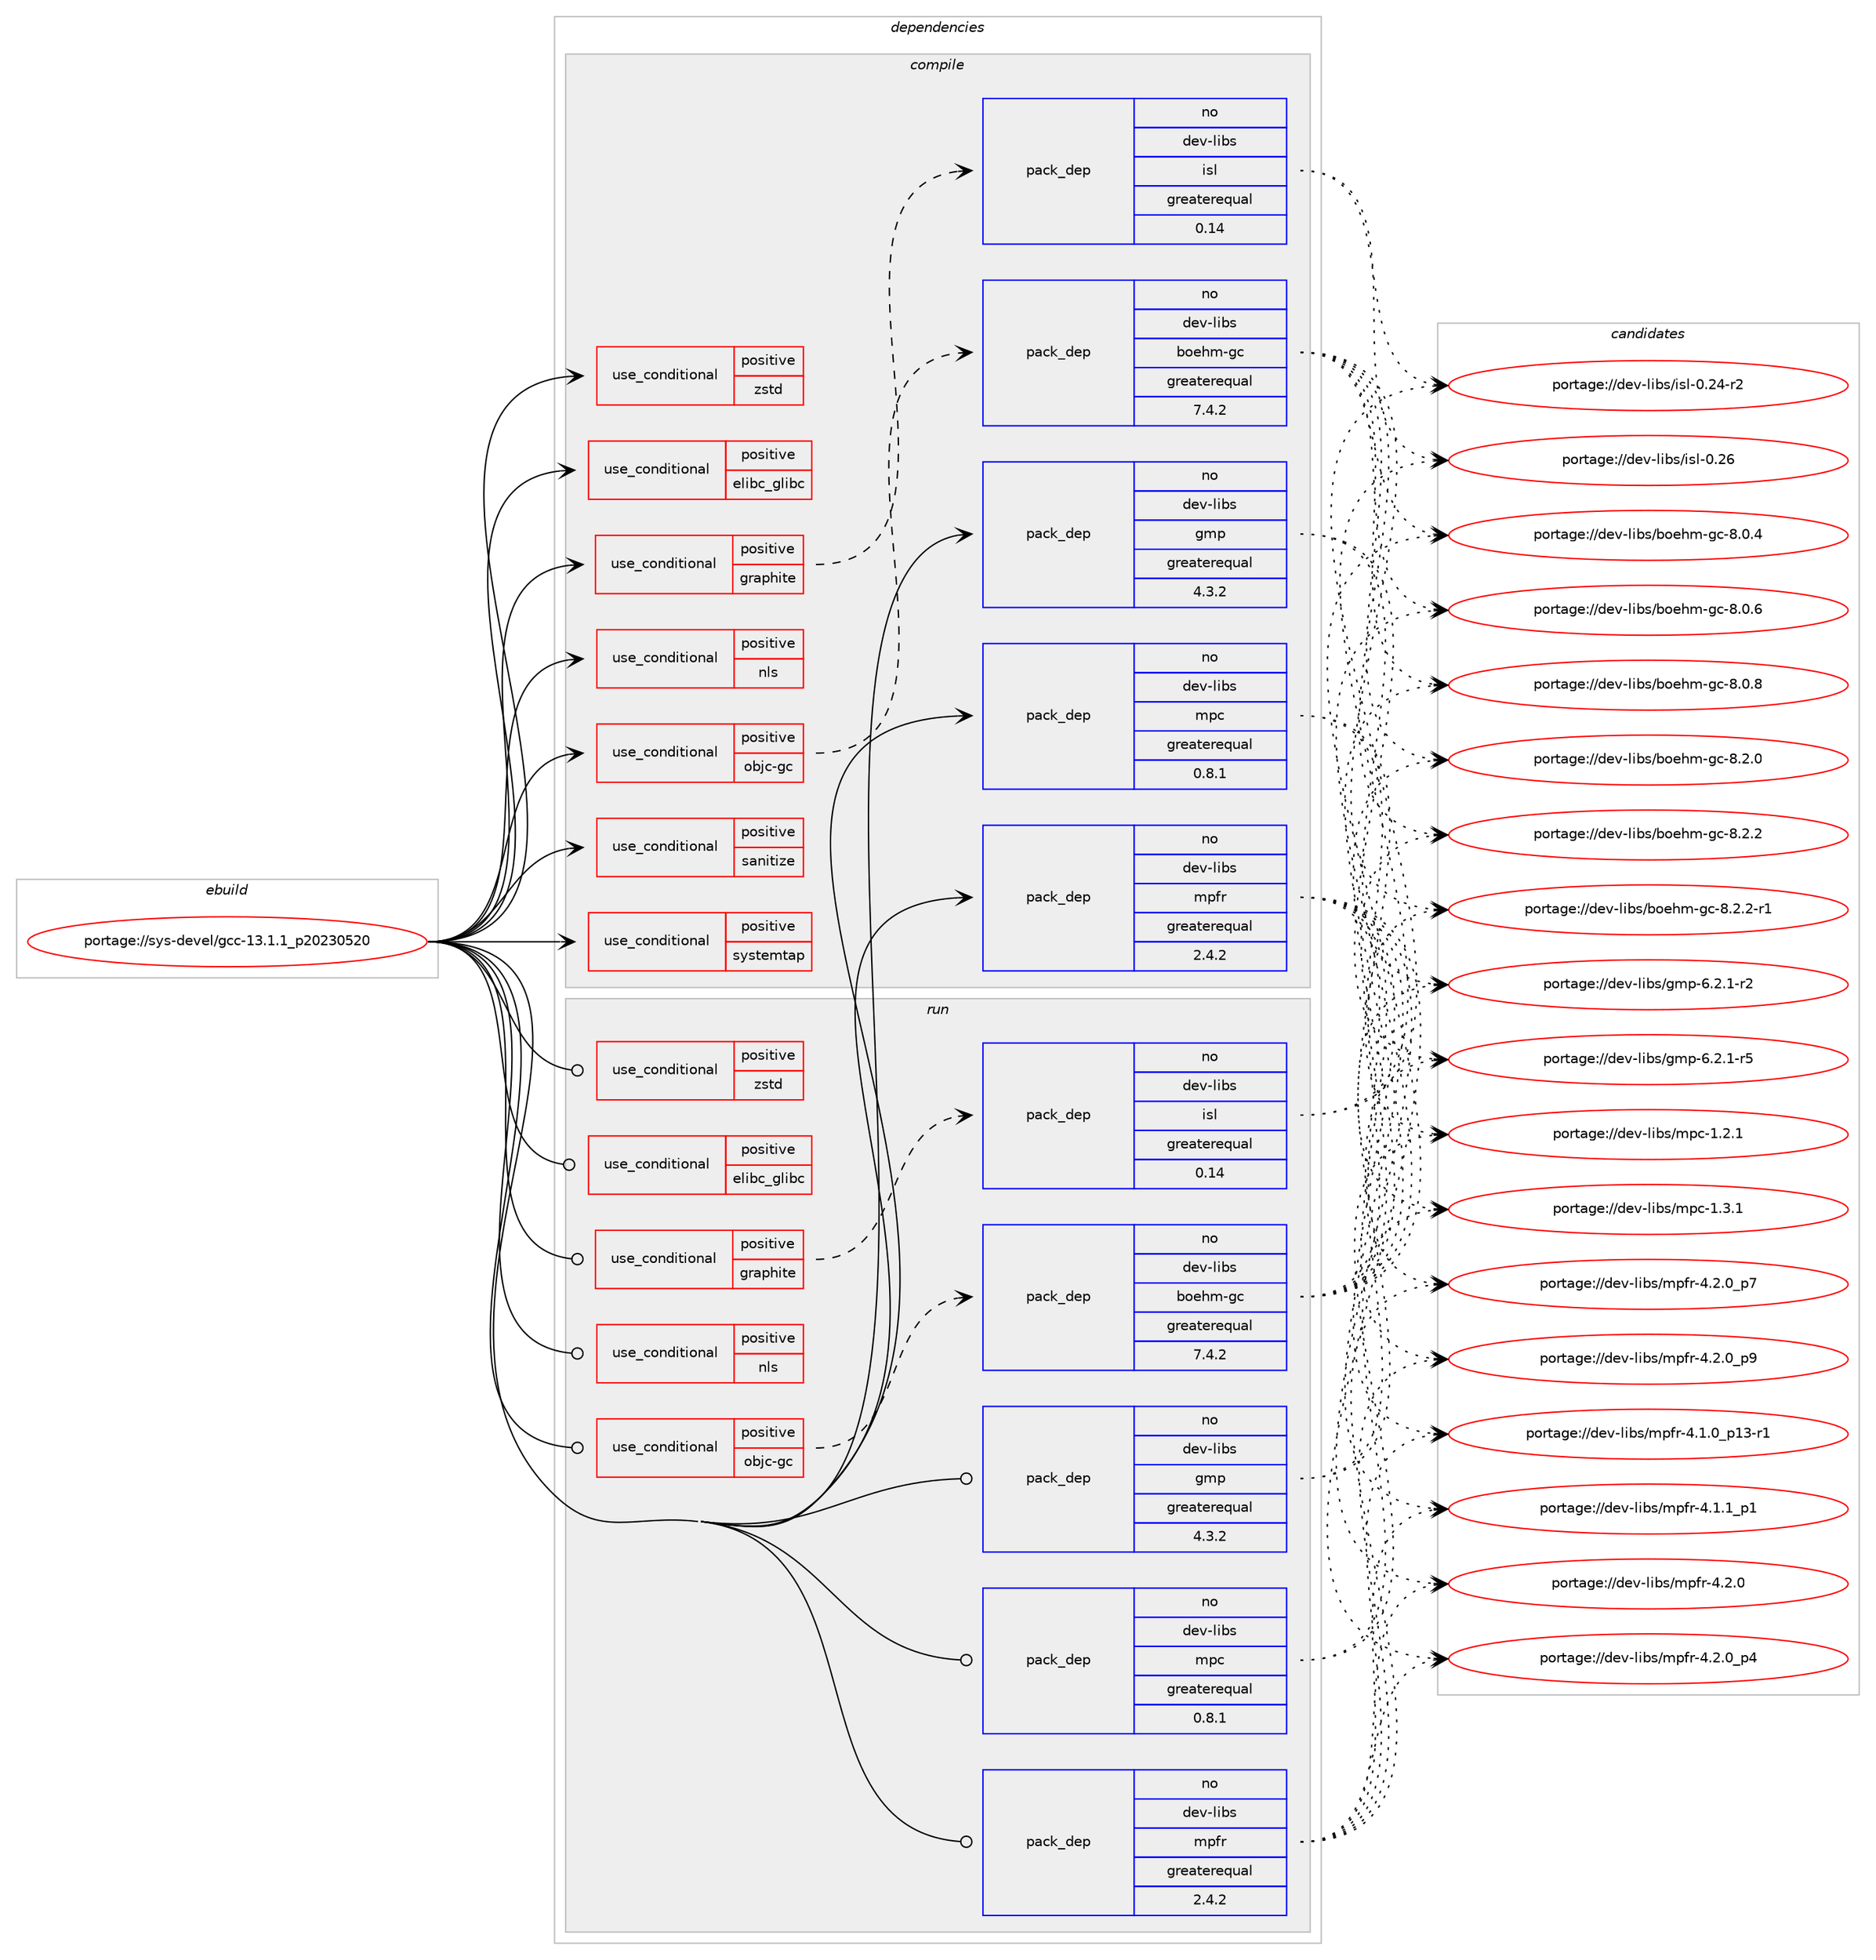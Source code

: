 digraph prolog {

# *************
# Graph options
# *************

newrank=true;
concentrate=true;
compound=true;
graph [rankdir=LR,fontname=Helvetica,fontsize=10,ranksep=1.5];#, ranksep=2.5, nodesep=0.2];
edge  [arrowhead=vee];
node  [fontname=Helvetica,fontsize=10];

# **********
# The ebuild
# **********

subgraph cluster_leftcol {
color=gray;
rank=same;
label=<<i>ebuild</i>>;
id [label="portage://sys-devel/gcc-13.1.1_p20230520", color=red, width=4, href="../sys-devel/gcc-13.1.1_p20230520.svg"];
}

# ****************
# The dependencies
# ****************

subgraph cluster_midcol {
color=gray;
label=<<i>dependencies</i>>;
subgraph cluster_compile {
fillcolor="#eeeeee";
style=filled;
label=<<i>compile</i>>;
subgraph cond1897 {
dependency3105 [label=<<TABLE BORDER="0" CELLBORDER="1" CELLSPACING="0" CELLPADDING="4"><TR><TD ROWSPAN="3" CELLPADDING="10">use_conditional</TD></TR><TR><TD>positive</TD></TR><TR><TD>elibc_glibc</TD></TR></TABLE>>, shape=none, color=red];
# *** BEGIN UNKNOWN DEPENDENCY TYPE (TODO) ***
# dependency3105 -> package_dependency(portage://sys-devel/gcc-13.1.1_p20230520,install,no,sys-libs,glibc,none,[,,],[],[use(optenable(cet),negative)])
# *** END UNKNOWN DEPENDENCY TYPE (TODO) ***

}
id:e -> dependency3105:w [weight=20,style="solid",arrowhead="vee"];
subgraph cond1898 {
dependency3106 [label=<<TABLE BORDER="0" CELLBORDER="1" CELLSPACING="0" CELLPADDING="4"><TR><TD ROWSPAN="3" CELLPADDING="10">use_conditional</TD></TR><TR><TD>positive</TD></TR><TR><TD>graphite</TD></TR></TABLE>>, shape=none, color=red];
subgraph pack1187 {
dependency3107 [label=<<TABLE BORDER="0" CELLBORDER="1" CELLSPACING="0" CELLPADDING="4" WIDTH="220"><TR><TD ROWSPAN="6" CELLPADDING="30">pack_dep</TD></TR><TR><TD WIDTH="110">no</TD></TR><TR><TD>dev-libs</TD></TR><TR><TD>isl</TD></TR><TR><TD>greaterequal</TD></TR><TR><TD>0.14</TD></TR></TABLE>>, shape=none, color=blue];
}
dependency3106:e -> dependency3107:w [weight=20,style="dashed",arrowhead="vee"];
}
id:e -> dependency3106:w [weight=20,style="solid",arrowhead="vee"];
subgraph cond1899 {
dependency3108 [label=<<TABLE BORDER="0" CELLBORDER="1" CELLSPACING="0" CELLPADDING="4"><TR><TD ROWSPAN="3" CELLPADDING="10">use_conditional</TD></TR><TR><TD>positive</TD></TR><TR><TD>nls</TD></TR></TABLE>>, shape=none, color=red];
# *** BEGIN UNKNOWN DEPENDENCY TYPE (TODO) ***
# dependency3108 -> package_dependency(portage://sys-devel/gcc-13.1.1_p20230520,install,no,virtual,libintl,none,[,,],[],[])
# *** END UNKNOWN DEPENDENCY TYPE (TODO) ***

}
id:e -> dependency3108:w [weight=20,style="solid",arrowhead="vee"];
subgraph cond1900 {
dependency3109 [label=<<TABLE BORDER="0" CELLBORDER="1" CELLSPACING="0" CELLPADDING="4"><TR><TD ROWSPAN="3" CELLPADDING="10">use_conditional</TD></TR><TR><TD>positive</TD></TR><TR><TD>objc-gc</TD></TR></TABLE>>, shape=none, color=red];
subgraph pack1188 {
dependency3110 [label=<<TABLE BORDER="0" CELLBORDER="1" CELLSPACING="0" CELLPADDING="4" WIDTH="220"><TR><TD ROWSPAN="6" CELLPADDING="30">pack_dep</TD></TR><TR><TD WIDTH="110">no</TD></TR><TR><TD>dev-libs</TD></TR><TR><TD>boehm-gc</TD></TR><TR><TD>greaterequal</TD></TR><TR><TD>7.4.2</TD></TR></TABLE>>, shape=none, color=blue];
}
dependency3109:e -> dependency3110:w [weight=20,style="dashed",arrowhead="vee"];
}
id:e -> dependency3109:w [weight=20,style="solid",arrowhead="vee"];
subgraph cond1901 {
dependency3111 [label=<<TABLE BORDER="0" CELLBORDER="1" CELLSPACING="0" CELLPADDING="4"><TR><TD ROWSPAN="3" CELLPADDING="10">use_conditional</TD></TR><TR><TD>positive</TD></TR><TR><TD>sanitize</TD></TR></TABLE>>, shape=none, color=red];
# *** BEGIN UNKNOWN DEPENDENCY TYPE (TODO) ***
# dependency3111 -> package_dependency(portage://sys-devel/gcc-13.1.1_p20230520,install,no,virtual,libcrypt,none,[,,],[],[])
# *** END UNKNOWN DEPENDENCY TYPE (TODO) ***

}
id:e -> dependency3111:w [weight=20,style="solid",arrowhead="vee"];
subgraph cond1902 {
dependency3112 [label=<<TABLE BORDER="0" CELLBORDER="1" CELLSPACING="0" CELLPADDING="4"><TR><TD ROWSPAN="3" CELLPADDING="10">use_conditional</TD></TR><TR><TD>positive</TD></TR><TR><TD>systemtap</TD></TR></TABLE>>, shape=none, color=red];
# *** BEGIN UNKNOWN DEPENDENCY TYPE (TODO) ***
# dependency3112 -> package_dependency(portage://sys-devel/gcc-13.1.1_p20230520,install,no,dev-util,systemtap,none,[,,],[],[])
# *** END UNKNOWN DEPENDENCY TYPE (TODO) ***

}
id:e -> dependency3112:w [weight=20,style="solid",arrowhead="vee"];
subgraph cond1903 {
dependency3113 [label=<<TABLE BORDER="0" CELLBORDER="1" CELLSPACING="0" CELLPADDING="4"><TR><TD ROWSPAN="3" CELLPADDING="10">use_conditional</TD></TR><TR><TD>positive</TD></TR><TR><TD>zstd</TD></TR></TABLE>>, shape=none, color=red];
# *** BEGIN UNKNOWN DEPENDENCY TYPE (TODO) ***
# dependency3113 -> package_dependency(portage://sys-devel/gcc-13.1.1_p20230520,install,no,app-arch,zstd,none,[,,],any_same_slot,[])
# *** END UNKNOWN DEPENDENCY TYPE (TODO) ***

}
id:e -> dependency3113:w [weight=20,style="solid",arrowhead="vee"];
subgraph pack1189 {
dependency3114 [label=<<TABLE BORDER="0" CELLBORDER="1" CELLSPACING="0" CELLPADDING="4" WIDTH="220"><TR><TD ROWSPAN="6" CELLPADDING="30">pack_dep</TD></TR><TR><TD WIDTH="110">no</TD></TR><TR><TD>dev-libs</TD></TR><TR><TD>gmp</TD></TR><TR><TD>greaterequal</TD></TR><TR><TD>4.3.2</TD></TR></TABLE>>, shape=none, color=blue];
}
id:e -> dependency3114:w [weight=20,style="solid",arrowhead="vee"];
subgraph pack1190 {
dependency3115 [label=<<TABLE BORDER="0" CELLBORDER="1" CELLSPACING="0" CELLPADDING="4" WIDTH="220"><TR><TD ROWSPAN="6" CELLPADDING="30">pack_dep</TD></TR><TR><TD WIDTH="110">no</TD></TR><TR><TD>dev-libs</TD></TR><TR><TD>mpc</TD></TR><TR><TD>greaterequal</TD></TR><TR><TD>0.8.1</TD></TR></TABLE>>, shape=none, color=blue];
}
id:e -> dependency3115:w [weight=20,style="solid",arrowhead="vee"];
subgraph pack1191 {
dependency3116 [label=<<TABLE BORDER="0" CELLBORDER="1" CELLSPACING="0" CELLPADDING="4" WIDTH="220"><TR><TD ROWSPAN="6" CELLPADDING="30">pack_dep</TD></TR><TR><TD WIDTH="110">no</TD></TR><TR><TD>dev-libs</TD></TR><TR><TD>mpfr</TD></TR><TR><TD>greaterequal</TD></TR><TR><TD>2.4.2</TD></TR></TABLE>>, shape=none, color=blue];
}
id:e -> dependency3116:w [weight=20,style="solid",arrowhead="vee"];
# *** BEGIN UNKNOWN DEPENDENCY TYPE (TODO) ***
# id -> package_dependency(portage://sys-devel/gcc-13.1.1_p20230520,install,no,sys-libs,zlib,none,[,,],[],[])
# *** END UNKNOWN DEPENDENCY TYPE (TODO) ***

# *** BEGIN UNKNOWN DEPENDENCY TYPE (TODO) ***
# id -> package_dependency(portage://sys-devel/gcc-13.1.1_p20230520,install,no,virtual,libiconv,none,[,,],[],[])
# *** END UNKNOWN DEPENDENCY TYPE (TODO) ***

}
subgraph cluster_compileandrun {
fillcolor="#eeeeee";
style=filled;
label=<<i>compile and run</i>>;
}
subgraph cluster_run {
fillcolor="#eeeeee";
style=filled;
label=<<i>run</i>>;
subgraph cond1904 {
dependency3117 [label=<<TABLE BORDER="0" CELLBORDER="1" CELLSPACING="0" CELLPADDING="4"><TR><TD ROWSPAN="3" CELLPADDING="10">use_conditional</TD></TR><TR><TD>positive</TD></TR><TR><TD>elibc_glibc</TD></TR></TABLE>>, shape=none, color=red];
# *** BEGIN UNKNOWN DEPENDENCY TYPE (TODO) ***
# dependency3117 -> package_dependency(portage://sys-devel/gcc-13.1.1_p20230520,run,no,sys-libs,glibc,none,[,,],[],[use(optenable(cet),negative)])
# *** END UNKNOWN DEPENDENCY TYPE (TODO) ***

}
id:e -> dependency3117:w [weight=20,style="solid",arrowhead="odot"];
subgraph cond1905 {
dependency3118 [label=<<TABLE BORDER="0" CELLBORDER="1" CELLSPACING="0" CELLPADDING="4"><TR><TD ROWSPAN="3" CELLPADDING="10">use_conditional</TD></TR><TR><TD>positive</TD></TR><TR><TD>graphite</TD></TR></TABLE>>, shape=none, color=red];
subgraph pack1192 {
dependency3119 [label=<<TABLE BORDER="0" CELLBORDER="1" CELLSPACING="0" CELLPADDING="4" WIDTH="220"><TR><TD ROWSPAN="6" CELLPADDING="30">pack_dep</TD></TR><TR><TD WIDTH="110">no</TD></TR><TR><TD>dev-libs</TD></TR><TR><TD>isl</TD></TR><TR><TD>greaterequal</TD></TR><TR><TD>0.14</TD></TR></TABLE>>, shape=none, color=blue];
}
dependency3118:e -> dependency3119:w [weight=20,style="dashed",arrowhead="vee"];
}
id:e -> dependency3118:w [weight=20,style="solid",arrowhead="odot"];
subgraph cond1906 {
dependency3120 [label=<<TABLE BORDER="0" CELLBORDER="1" CELLSPACING="0" CELLPADDING="4"><TR><TD ROWSPAN="3" CELLPADDING="10">use_conditional</TD></TR><TR><TD>positive</TD></TR><TR><TD>nls</TD></TR></TABLE>>, shape=none, color=red];
# *** BEGIN UNKNOWN DEPENDENCY TYPE (TODO) ***
# dependency3120 -> package_dependency(portage://sys-devel/gcc-13.1.1_p20230520,run,no,virtual,libintl,none,[,,],[],[])
# *** END UNKNOWN DEPENDENCY TYPE (TODO) ***

}
id:e -> dependency3120:w [weight=20,style="solid",arrowhead="odot"];
subgraph cond1907 {
dependency3121 [label=<<TABLE BORDER="0" CELLBORDER="1" CELLSPACING="0" CELLPADDING="4"><TR><TD ROWSPAN="3" CELLPADDING="10">use_conditional</TD></TR><TR><TD>positive</TD></TR><TR><TD>objc-gc</TD></TR></TABLE>>, shape=none, color=red];
subgraph pack1193 {
dependency3122 [label=<<TABLE BORDER="0" CELLBORDER="1" CELLSPACING="0" CELLPADDING="4" WIDTH="220"><TR><TD ROWSPAN="6" CELLPADDING="30">pack_dep</TD></TR><TR><TD WIDTH="110">no</TD></TR><TR><TD>dev-libs</TD></TR><TR><TD>boehm-gc</TD></TR><TR><TD>greaterequal</TD></TR><TR><TD>7.4.2</TD></TR></TABLE>>, shape=none, color=blue];
}
dependency3121:e -> dependency3122:w [weight=20,style="dashed",arrowhead="vee"];
}
id:e -> dependency3121:w [weight=20,style="solid",arrowhead="odot"];
subgraph cond1908 {
dependency3123 [label=<<TABLE BORDER="0" CELLBORDER="1" CELLSPACING="0" CELLPADDING="4"><TR><TD ROWSPAN="3" CELLPADDING="10">use_conditional</TD></TR><TR><TD>positive</TD></TR><TR><TD>zstd</TD></TR></TABLE>>, shape=none, color=red];
# *** BEGIN UNKNOWN DEPENDENCY TYPE (TODO) ***
# dependency3123 -> package_dependency(portage://sys-devel/gcc-13.1.1_p20230520,run,no,app-arch,zstd,none,[,,],any_same_slot,[])
# *** END UNKNOWN DEPENDENCY TYPE (TODO) ***

}
id:e -> dependency3123:w [weight=20,style="solid",arrowhead="odot"];
subgraph pack1194 {
dependency3124 [label=<<TABLE BORDER="0" CELLBORDER="1" CELLSPACING="0" CELLPADDING="4" WIDTH="220"><TR><TD ROWSPAN="6" CELLPADDING="30">pack_dep</TD></TR><TR><TD WIDTH="110">no</TD></TR><TR><TD>dev-libs</TD></TR><TR><TD>gmp</TD></TR><TR><TD>greaterequal</TD></TR><TR><TD>4.3.2</TD></TR></TABLE>>, shape=none, color=blue];
}
id:e -> dependency3124:w [weight=20,style="solid",arrowhead="odot"];
subgraph pack1195 {
dependency3125 [label=<<TABLE BORDER="0" CELLBORDER="1" CELLSPACING="0" CELLPADDING="4" WIDTH="220"><TR><TD ROWSPAN="6" CELLPADDING="30">pack_dep</TD></TR><TR><TD WIDTH="110">no</TD></TR><TR><TD>dev-libs</TD></TR><TR><TD>mpc</TD></TR><TR><TD>greaterequal</TD></TR><TR><TD>0.8.1</TD></TR></TABLE>>, shape=none, color=blue];
}
id:e -> dependency3125:w [weight=20,style="solid",arrowhead="odot"];
subgraph pack1196 {
dependency3126 [label=<<TABLE BORDER="0" CELLBORDER="1" CELLSPACING="0" CELLPADDING="4" WIDTH="220"><TR><TD ROWSPAN="6" CELLPADDING="30">pack_dep</TD></TR><TR><TD WIDTH="110">no</TD></TR><TR><TD>dev-libs</TD></TR><TR><TD>mpfr</TD></TR><TR><TD>greaterequal</TD></TR><TR><TD>2.4.2</TD></TR></TABLE>>, shape=none, color=blue];
}
id:e -> dependency3126:w [weight=20,style="solid",arrowhead="odot"];
# *** BEGIN UNKNOWN DEPENDENCY TYPE (TODO) ***
# id -> package_dependency(portage://sys-devel/gcc-13.1.1_p20230520,run,no,sys-libs,zlib,none,[,,],[],[])
# *** END UNKNOWN DEPENDENCY TYPE (TODO) ***

# *** BEGIN UNKNOWN DEPENDENCY TYPE (TODO) ***
# id -> package_dependency(portage://sys-devel/gcc-13.1.1_p20230520,run,no,virtual,libiconv,none,[,,],[],[])
# *** END UNKNOWN DEPENDENCY TYPE (TODO) ***

}
}

# **************
# The candidates
# **************

subgraph cluster_choices {
rank=same;
color=gray;
label=<<i>candidates</i>>;

subgraph choice1187 {
color=black;
nodesep=1;
choice10010111845108105981154710511510845484650524511450 [label="portage://dev-libs/isl-0.24-r2", color=red, width=4,href="../dev-libs/isl-0.24-r2.svg"];
choice1001011184510810598115471051151084548465054 [label="portage://dev-libs/isl-0.26", color=red, width=4,href="../dev-libs/isl-0.26.svg"];
dependency3107:e -> choice10010111845108105981154710511510845484650524511450:w [style=dotted,weight="100"];
dependency3107:e -> choice1001011184510810598115471051151084548465054:w [style=dotted,weight="100"];
}
subgraph choice1188 {
color=black;
nodesep=1;
choice100101118451081059811547981111011041094510399455646484652 [label="portage://dev-libs/boehm-gc-8.0.4", color=red, width=4,href="../dev-libs/boehm-gc-8.0.4.svg"];
choice100101118451081059811547981111011041094510399455646484654 [label="portage://dev-libs/boehm-gc-8.0.6", color=red, width=4,href="../dev-libs/boehm-gc-8.0.6.svg"];
choice100101118451081059811547981111011041094510399455646484656 [label="portage://dev-libs/boehm-gc-8.0.8", color=red, width=4,href="../dev-libs/boehm-gc-8.0.8.svg"];
choice100101118451081059811547981111011041094510399455646504648 [label="portage://dev-libs/boehm-gc-8.2.0", color=red, width=4,href="../dev-libs/boehm-gc-8.2.0.svg"];
choice100101118451081059811547981111011041094510399455646504650 [label="portage://dev-libs/boehm-gc-8.2.2", color=red, width=4,href="../dev-libs/boehm-gc-8.2.2.svg"];
choice1001011184510810598115479811110110410945103994556465046504511449 [label="portage://dev-libs/boehm-gc-8.2.2-r1", color=red, width=4,href="../dev-libs/boehm-gc-8.2.2-r1.svg"];
dependency3110:e -> choice100101118451081059811547981111011041094510399455646484652:w [style=dotted,weight="100"];
dependency3110:e -> choice100101118451081059811547981111011041094510399455646484654:w [style=dotted,weight="100"];
dependency3110:e -> choice100101118451081059811547981111011041094510399455646484656:w [style=dotted,weight="100"];
dependency3110:e -> choice100101118451081059811547981111011041094510399455646504648:w [style=dotted,weight="100"];
dependency3110:e -> choice100101118451081059811547981111011041094510399455646504650:w [style=dotted,weight="100"];
dependency3110:e -> choice1001011184510810598115479811110110410945103994556465046504511449:w [style=dotted,weight="100"];
}
subgraph choice1189 {
color=black;
nodesep=1;
choice1001011184510810598115471031091124554465046494511450 [label="portage://dev-libs/gmp-6.2.1-r2", color=red, width=4,href="../dev-libs/gmp-6.2.1-r2.svg"];
choice1001011184510810598115471031091124554465046494511453 [label="portage://dev-libs/gmp-6.2.1-r5", color=red, width=4,href="../dev-libs/gmp-6.2.1-r5.svg"];
dependency3114:e -> choice1001011184510810598115471031091124554465046494511450:w [style=dotted,weight="100"];
dependency3114:e -> choice1001011184510810598115471031091124554465046494511453:w [style=dotted,weight="100"];
}
subgraph choice1190 {
color=black;
nodesep=1;
choice10010111845108105981154710911299454946504649 [label="portage://dev-libs/mpc-1.2.1", color=red, width=4,href="../dev-libs/mpc-1.2.1.svg"];
choice10010111845108105981154710911299454946514649 [label="portage://dev-libs/mpc-1.3.1", color=red, width=4,href="../dev-libs/mpc-1.3.1.svg"];
dependency3115:e -> choice10010111845108105981154710911299454946504649:w [style=dotted,weight="100"];
dependency3115:e -> choice10010111845108105981154710911299454946514649:w [style=dotted,weight="100"];
}
subgraph choice1191 {
color=black;
nodesep=1;
choice1001011184510810598115471091121021144552464946489511249514511449 [label="portage://dev-libs/mpfr-4.1.0_p13-r1", color=red, width=4,href="../dev-libs/mpfr-4.1.0_p13-r1.svg"];
choice1001011184510810598115471091121021144552464946499511249 [label="portage://dev-libs/mpfr-4.1.1_p1", color=red, width=4,href="../dev-libs/mpfr-4.1.1_p1.svg"];
choice100101118451081059811547109112102114455246504648 [label="portage://dev-libs/mpfr-4.2.0", color=red, width=4,href="../dev-libs/mpfr-4.2.0.svg"];
choice1001011184510810598115471091121021144552465046489511252 [label="portage://dev-libs/mpfr-4.2.0_p4", color=red, width=4,href="../dev-libs/mpfr-4.2.0_p4.svg"];
choice1001011184510810598115471091121021144552465046489511255 [label="portage://dev-libs/mpfr-4.2.0_p7", color=red, width=4,href="../dev-libs/mpfr-4.2.0_p7.svg"];
choice1001011184510810598115471091121021144552465046489511257 [label="portage://dev-libs/mpfr-4.2.0_p9", color=red, width=4,href="../dev-libs/mpfr-4.2.0_p9.svg"];
dependency3116:e -> choice1001011184510810598115471091121021144552464946489511249514511449:w [style=dotted,weight="100"];
dependency3116:e -> choice1001011184510810598115471091121021144552464946499511249:w [style=dotted,weight="100"];
dependency3116:e -> choice100101118451081059811547109112102114455246504648:w [style=dotted,weight="100"];
dependency3116:e -> choice1001011184510810598115471091121021144552465046489511252:w [style=dotted,weight="100"];
dependency3116:e -> choice1001011184510810598115471091121021144552465046489511255:w [style=dotted,weight="100"];
dependency3116:e -> choice1001011184510810598115471091121021144552465046489511257:w [style=dotted,weight="100"];
}
subgraph choice1192 {
color=black;
nodesep=1;
choice10010111845108105981154710511510845484650524511450 [label="portage://dev-libs/isl-0.24-r2", color=red, width=4,href="../dev-libs/isl-0.24-r2.svg"];
choice1001011184510810598115471051151084548465054 [label="portage://dev-libs/isl-0.26", color=red, width=4,href="../dev-libs/isl-0.26.svg"];
dependency3119:e -> choice10010111845108105981154710511510845484650524511450:w [style=dotted,weight="100"];
dependency3119:e -> choice1001011184510810598115471051151084548465054:w [style=dotted,weight="100"];
}
subgraph choice1193 {
color=black;
nodesep=1;
choice100101118451081059811547981111011041094510399455646484652 [label="portage://dev-libs/boehm-gc-8.0.4", color=red, width=4,href="../dev-libs/boehm-gc-8.0.4.svg"];
choice100101118451081059811547981111011041094510399455646484654 [label="portage://dev-libs/boehm-gc-8.0.6", color=red, width=4,href="../dev-libs/boehm-gc-8.0.6.svg"];
choice100101118451081059811547981111011041094510399455646484656 [label="portage://dev-libs/boehm-gc-8.0.8", color=red, width=4,href="../dev-libs/boehm-gc-8.0.8.svg"];
choice100101118451081059811547981111011041094510399455646504648 [label="portage://dev-libs/boehm-gc-8.2.0", color=red, width=4,href="../dev-libs/boehm-gc-8.2.0.svg"];
choice100101118451081059811547981111011041094510399455646504650 [label="portage://dev-libs/boehm-gc-8.2.2", color=red, width=4,href="../dev-libs/boehm-gc-8.2.2.svg"];
choice1001011184510810598115479811110110410945103994556465046504511449 [label="portage://dev-libs/boehm-gc-8.2.2-r1", color=red, width=4,href="../dev-libs/boehm-gc-8.2.2-r1.svg"];
dependency3122:e -> choice100101118451081059811547981111011041094510399455646484652:w [style=dotted,weight="100"];
dependency3122:e -> choice100101118451081059811547981111011041094510399455646484654:w [style=dotted,weight="100"];
dependency3122:e -> choice100101118451081059811547981111011041094510399455646484656:w [style=dotted,weight="100"];
dependency3122:e -> choice100101118451081059811547981111011041094510399455646504648:w [style=dotted,weight="100"];
dependency3122:e -> choice100101118451081059811547981111011041094510399455646504650:w [style=dotted,weight="100"];
dependency3122:e -> choice1001011184510810598115479811110110410945103994556465046504511449:w [style=dotted,weight="100"];
}
subgraph choice1194 {
color=black;
nodesep=1;
choice1001011184510810598115471031091124554465046494511450 [label="portage://dev-libs/gmp-6.2.1-r2", color=red, width=4,href="../dev-libs/gmp-6.2.1-r2.svg"];
choice1001011184510810598115471031091124554465046494511453 [label="portage://dev-libs/gmp-6.2.1-r5", color=red, width=4,href="../dev-libs/gmp-6.2.1-r5.svg"];
dependency3124:e -> choice1001011184510810598115471031091124554465046494511450:w [style=dotted,weight="100"];
dependency3124:e -> choice1001011184510810598115471031091124554465046494511453:w [style=dotted,weight="100"];
}
subgraph choice1195 {
color=black;
nodesep=1;
choice10010111845108105981154710911299454946504649 [label="portage://dev-libs/mpc-1.2.1", color=red, width=4,href="../dev-libs/mpc-1.2.1.svg"];
choice10010111845108105981154710911299454946514649 [label="portage://dev-libs/mpc-1.3.1", color=red, width=4,href="../dev-libs/mpc-1.3.1.svg"];
dependency3125:e -> choice10010111845108105981154710911299454946504649:w [style=dotted,weight="100"];
dependency3125:e -> choice10010111845108105981154710911299454946514649:w [style=dotted,weight="100"];
}
subgraph choice1196 {
color=black;
nodesep=1;
choice1001011184510810598115471091121021144552464946489511249514511449 [label="portage://dev-libs/mpfr-4.1.0_p13-r1", color=red, width=4,href="../dev-libs/mpfr-4.1.0_p13-r1.svg"];
choice1001011184510810598115471091121021144552464946499511249 [label="portage://dev-libs/mpfr-4.1.1_p1", color=red, width=4,href="../dev-libs/mpfr-4.1.1_p1.svg"];
choice100101118451081059811547109112102114455246504648 [label="portage://dev-libs/mpfr-4.2.0", color=red, width=4,href="../dev-libs/mpfr-4.2.0.svg"];
choice1001011184510810598115471091121021144552465046489511252 [label="portage://dev-libs/mpfr-4.2.0_p4", color=red, width=4,href="../dev-libs/mpfr-4.2.0_p4.svg"];
choice1001011184510810598115471091121021144552465046489511255 [label="portage://dev-libs/mpfr-4.2.0_p7", color=red, width=4,href="../dev-libs/mpfr-4.2.0_p7.svg"];
choice1001011184510810598115471091121021144552465046489511257 [label="portage://dev-libs/mpfr-4.2.0_p9", color=red, width=4,href="../dev-libs/mpfr-4.2.0_p9.svg"];
dependency3126:e -> choice1001011184510810598115471091121021144552464946489511249514511449:w [style=dotted,weight="100"];
dependency3126:e -> choice1001011184510810598115471091121021144552464946499511249:w [style=dotted,weight="100"];
dependency3126:e -> choice100101118451081059811547109112102114455246504648:w [style=dotted,weight="100"];
dependency3126:e -> choice1001011184510810598115471091121021144552465046489511252:w [style=dotted,weight="100"];
dependency3126:e -> choice1001011184510810598115471091121021144552465046489511255:w [style=dotted,weight="100"];
dependency3126:e -> choice1001011184510810598115471091121021144552465046489511257:w [style=dotted,weight="100"];
}
}

}
